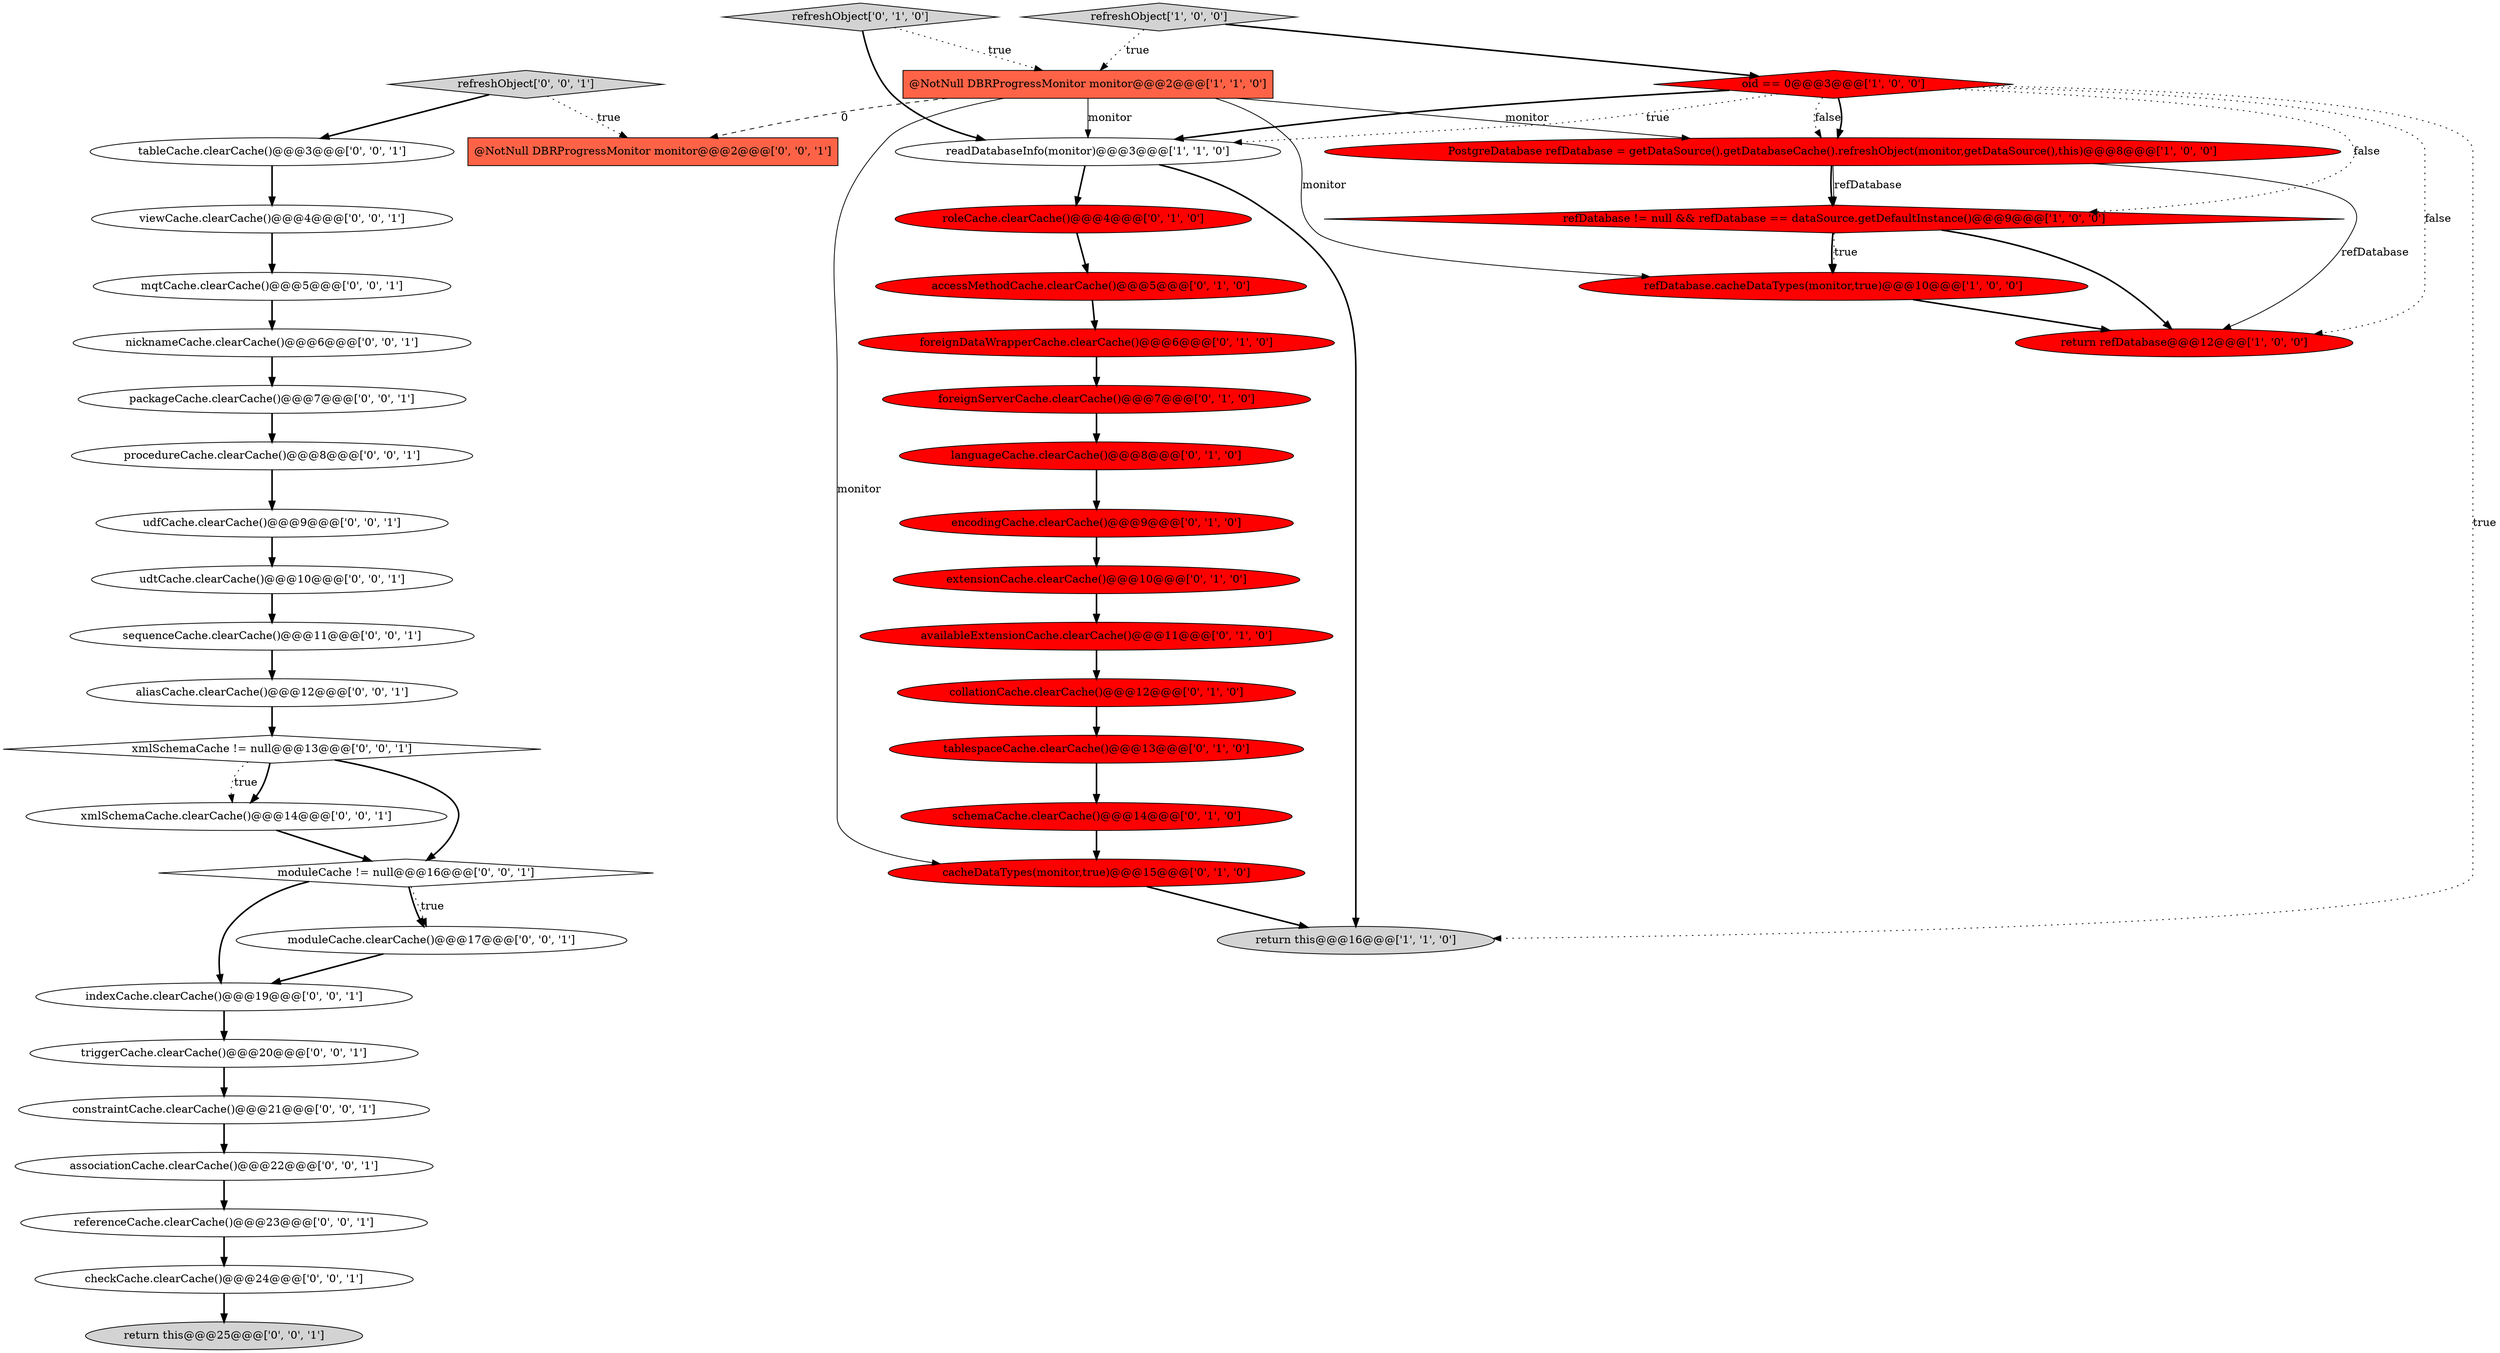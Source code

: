 digraph {
9 [style = filled, label = "roleCache.clearCache()@@@4@@@['0', '1', '0']", fillcolor = red, shape = ellipse image = "AAA1AAABBB2BBB"];
44 [style = filled, label = "nicknameCache.clearCache()@@@6@@@['0', '0', '1']", fillcolor = white, shape = ellipse image = "AAA0AAABBB3BBB"];
14 [style = filled, label = "tablespaceCache.clearCache()@@@13@@@['0', '1', '0']", fillcolor = red, shape = ellipse image = "AAA1AAABBB2BBB"];
11 [style = filled, label = "schemaCache.clearCache()@@@14@@@['0', '1', '0']", fillcolor = red, shape = ellipse image = "AAA1AAABBB2BBB"];
31 [style = filled, label = "checkCache.clearCache()@@@24@@@['0', '0', '1']", fillcolor = white, shape = ellipse image = "AAA0AAABBB3BBB"];
41 [style = filled, label = "return this@@@25@@@['0', '0', '1']", fillcolor = lightgray, shape = ellipse image = "AAA0AAABBB3BBB"];
34 [style = filled, label = "indexCache.clearCache()@@@19@@@['0', '0', '1']", fillcolor = white, shape = ellipse image = "AAA0AAABBB3BBB"];
32 [style = filled, label = "moduleCache != null@@@16@@@['0', '0', '1']", fillcolor = white, shape = diamond image = "AAA0AAABBB3BBB"];
24 [style = filled, label = "constraintCache.clearCache()@@@21@@@['0', '0', '1']", fillcolor = white, shape = ellipse image = "AAA0AAABBB3BBB"];
25 [style = filled, label = "xmlSchemaCache != null@@@13@@@['0', '0', '1']", fillcolor = white, shape = diamond image = "AAA0AAABBB3BBB"];
4 [style = filled, label = "refDatabase.cacheDataTypes(monitor,true)@@@10@@@['1', '0', '0']", fillcolor = red, shape = ellipse image = "AAA1AAABBB1BBB"];
29 [style = filled, label = "udtCache.clearCache()@@@10@@@['0', '0', '1']", fillcolor = white, shape = ellipse image = "AAA0AAABBB3BBB"];
37 [style = filled, label = "sequenceCache.clearCache()@@@11@@@['0', '0', '1']", fillcolor = white, shape = ellipse image = "AAA0AAABBB3BBB"];
0 [style = filled, label = "refDatabase != null && refDatabase == dataSource.getDefaultInstance()@@@9@@@['1', '0', '0']", fillcolor = red, shape = diamond image = "AAA1AAABBB1BBB"];
7 [style = filled, label = "oid == 0@@@3@@@['1', '0', '0']", fillcolor = red, shape = diamond image = "AAA1AAABBB1BBB"];
18 [style = filled, label = "encodingCache.clearCache()@@@9@@@['0', '1', '0']", fillcolor = red, shape = ellipse image = "AAA1AAABBB2BBB"];
5 [style = filled, label = "refreshObject['1', '0', '0']", fillcolor = lightgray, shape = diamond image = "AAA0AAABBB1BBB"];
15 [style = filled, label = "foreignDataWrapperCache.clearCache()@@@6@@@['0', '1', '0']", fillcolor = red, shape = ellipse image = "AAA1AAABBB2BBB"];
19 [style = filled, label = "collationCache.clearCache()@@@12@@@['0', '1', '0']", fillcolor = red, shape = ellipse image = "AAA1AAABBB2BBB"];
2 [style = filled, label = "@NotNull DBRProgressMonitor monitor@@@2@@@['1', '1', '0']", fillcolor = tomato, shape = box image = "AAA0AAABBB1BBB"];
13 [style = filled, label = "extensionCache.clearCache()@@@10@@@['0', '1', '0']", fillcolor = red, shape = ellipse image = "AAA1AAABBB2BBB"];
38 [style = filled, label = "aliasCache.clearCache()@@@12@@@['0', '0', '1']", fillcolor = white, shape = ellipse image = "AAA0AAABBB3BBB"];
3 [style = filled, label = "PostgreDatabase refDatabase = getDataSource().getDatabaseCache().refreshObject(monitor,getDataSource(),this)@@@8@@@['1', '0', '0']", fillcolor = red, shape = ellipse image = "AAA1AAABBB1BBB"];
39 [style = filled, label = "xmlSchemaCache.clearCache()@@@14@@@['0', '0', '1']", fillcolor = white, shape = ellipse image = "AAA0AAABBB3BBB"];
40 [style = filled, label = "associationCache.clearCache()@@@22@@@['0', '0', '1']", fillcolor = white, shape = ellipse image = "AAA0AAABBB3BBB"];
42 [style = filled, label = "@NotNull DBRProgressMonitor monitor@@@2@@@['0', '0', '1']", fillcolor = tomato, shape = box image = "AAA0AAABBB3BBB"];
28 [style = filled, label = "packageCache.clearCache()@@@7@@@['0', '0', '1']", fillcolor = white, shape = ellipse image = "AAA0AAABBB3BBB"];
8 [style = filled, label = "readDatabaseInfo(monitor)@@@3@@@['1', '1', '0']", fillcolor = white, shape = ellipse image = "AAA0AAABBB1BBB"];
10 [style = filled, label = "accessMethodCache.clearCache()@@@5@@@['0', '1', '0']", fillcolor = red, shape = ellipse image = "AAA1AAABBB2BBB"];
21 [style = filled, label = "availableExtensionCache.clearCache()@@@11@@@['0', '1', '0']", fillcolor = red, shape = ellipse image = "AAA1AAABBB2BBB"];
23 [style = filled, label = "moduleCache.clearCache()@@@17@@@['0', '0', '1']", fillcolor = white, shape = ellipse image = "AAA0AAABBB3BBB"];
20 [style = filled, label = "foreignServerCache.clearCache()@@@7@@@['0', '1', '0']", fillcolor = red, shape = ellipse image = "AAA1AAABBB2BBB"];
22 [style = filled, label = "refreshObject['0', '0', '1']", fillcolor = lightgray, shape = diamond image = "AAA0AAABBB3BBB"];
30 [style = filled, label = "tableCache.clearCache()@@@3@@@['0', '0', '1']", fillcolor = white, shape = ellipse image = "AAA0AAABBB3BBB"];
12 [style = filled, label = "languageCache.clearCache()@@@8@@@['0', '1', '0']", fillcolor = red, shape = ellipse image = "AAA1AAABBB2BBB"];
16 [style = filled, label = "cacheDataTypes(monitor,true)@@@15@@@['0', '1', '0']", fillcolor = red, shape = ellipse image = "AAA1AAABBB2BBB"];
36 [style = filled, label = "procedureCache.clearCache()@@@8@@@['0', '0', '1']", fillcolor = white, shape = ellipse image = "AAA0AAABBB3BBB"];
27 [style = filled, label = "viewCache.clearCache()@@@4@@@['0', '0', '1']", fillcolor = white, shape = ellipse image = "AAA0AAABBB3BBB"];
26 [style = filled, label = "triggerCache.clearCache()@@@20@@@['0', '0', '1']", fillcolor = white, shape = ellipse image = "AAA0AAABBB3BBB"];
33 [style = filled, label = "udfCache.clearCache()@@@9@@@['0', '0', '1']", fillcolor = white, shape = ellipse image = "AAA0AAABBB3BBB"];
1 [style = filled, label = "return this@@@16@@@['1', '1', '0']", fillcolor = lightgray, shape = ellipse image = "AAA0AAABBB1BBB"];
17 [style = filled, label = "refreshObject['0', '1', '0']", fillcolor = lightgray, shape = diamond image = "AAA0AAABBB2BBB"];
43 [style = filled, label = "mqtCache.clearCache()@@@5@@@['0', '0', '1']", fillcolor = white, shape = ellipse image = "AAA0AAABBB3BBB"];
6 [style = filled, label = "return refDatabase@@@12@@@['1', '0', '0']", fillcolor = red, shape = ellipse image = "AAA1AAABBB1BBB"];
35 [style = filled, label = "referenceCache.clearCache()@@@23@@@['0', '0', '1']", fillcolor = white, shape = ellipse image = "AAA0AAABBB3BBB"];
2->42 [style = dashed, label="0"];
11->16 [style = bold, label=""];
17->8 [style = bold, label=""];
35->31 [style = bold, label=""];
32->23 [style = bold, label=""];
10->15 [style = bold, label=""];
27->43 [style = bold, label=""];
28->36 [style = bold, label=""];
21->19 [style = bold, label=""];
25->39 [style = bold, label=""];
40->35 [style = bold, label=""];
0->6 [style = bold, label=""];
4->6 [style = bold, label=""];
32->23 [style = dotted, label="true"];
7->3 [style = dotted, label="false"];
2->4 [style = solid, label="monitor"];
0->4 [style = dotted, label="true"];
30->27 [style = bold, label=""];
25->32 [style = bold, label=""];
24->40 [style = bold, label=""];
29->37 [style = bold, label=""];
32->34 [style = bold, label=""];
25->39 [style = dotted, label="true"];
9->10 [style = bold, label=""];
7->8 [style = bold, label=""];
36->33 [style = bold, label=""];
26->24 [style = bold, label=""];
22->30 [style = bold, label=""];
7->3 [style = bold, label=""];
3->0 [style = bold, label=""];
2->16 [style = solid, label="monitor"];
7->6 [style = dotted, label="false"];
33->29 [style = bold, label=""];
8->1 [style = bold, label=""];
7->0 [style = dotted, label="false"];
19->14 [style = bold, label=""];
16->1 [style = bold, label=""];
34->26 [style = bold, label=""];
0->4 [style = bold, label=""];
22->42 [style = dotted, label="true"];
15->20 [style = bold, label=""];
44->28 [style = bold, label=""];
37->38 [style = bold, label=""];
39->32 [style = bold, label=""];
20->12 [style = bold, label=""];
12->18 [style = bold, label=""];
8->9 [style = bold, label=""];
18->13 [style = bold, label=""];
31->41 [style = bold, label=""];
23->34 [style = bold, label=""];
2->8 [style = solid, label="monitor"];
38->25 [style = bold, label=""];
5->7 [style = bold, label=""];
3->0 [style = solid, label="refDatabase"];
17->2 [style = dotted, label="true"];
3->6 [style = solid, label="refDatabase"];
7->1 [style = dotted, label="true"];
7->8 [style = dotted, label="true"];
13->21 [style = bold, label=""];
43->44 [style = bold, label=""];
14->11 [style = bold, label=""];
2->3 [style = solid, label="monitor"];
5->2 [style = dotted, label="true"];
}
